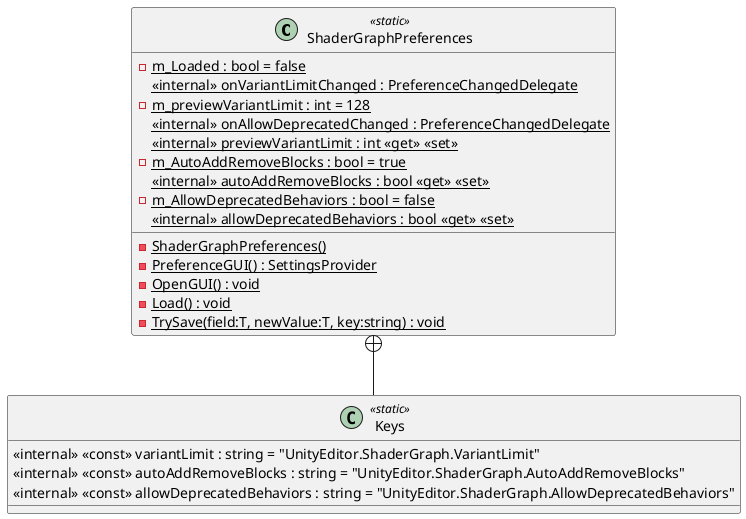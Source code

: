 @startuml
class ShaderGraphPreferences <<static>> {
    {static} - m_Loaded : bool = false
    <<internal>> {static} onVariantLimitChanged : PreferenceChangedDelegate
    {static} - m_previewVariantLimit : int = 128
    <<internal>> {static} onAllowDeprecatedChanged : PreferenceChangedDelegate
    <<internal>> {static} previewVariantLimit : int <<get>> <<set>>
    {static} - m_AutoAddRemoveBlocks : bool = true
    <<internal>> {static} autoAddRemoveBlocks : bool <<get>> <<set>>
    {static} - m_AllowDeprecatedBehaviors : bool = false
    <<internal>> {static} allowDeprecatedBehaviors : bool <<get>> <<set>>
    {static} - ShaderGraphPreferences()
    {static} - PreferenceGUI() : SettingsProvider
    {static} - OpenGUI() : void
    {static} - Load() : void
    {static} - TrySave(field:T, newValue:T, key:string) : void
}
class Keys <<static>> {
    <<internal>> <<const>> variantLimit : string = "UnityEditor.ShaderGraph.VariantLimit"
    <<internal>> <<const>> autoAddRemoveBlocks : string = "UnityEditor.ShaderGraph.AutoAddRemoveBlocks"
    <<internal>> <<const>> allowDeprecatedBehaviors : string = "UnityEditor.ShaderGraph.AllowDeprecatedBehaviors"
}
ShaderGraphPreferences +-- Keys
@enduml
